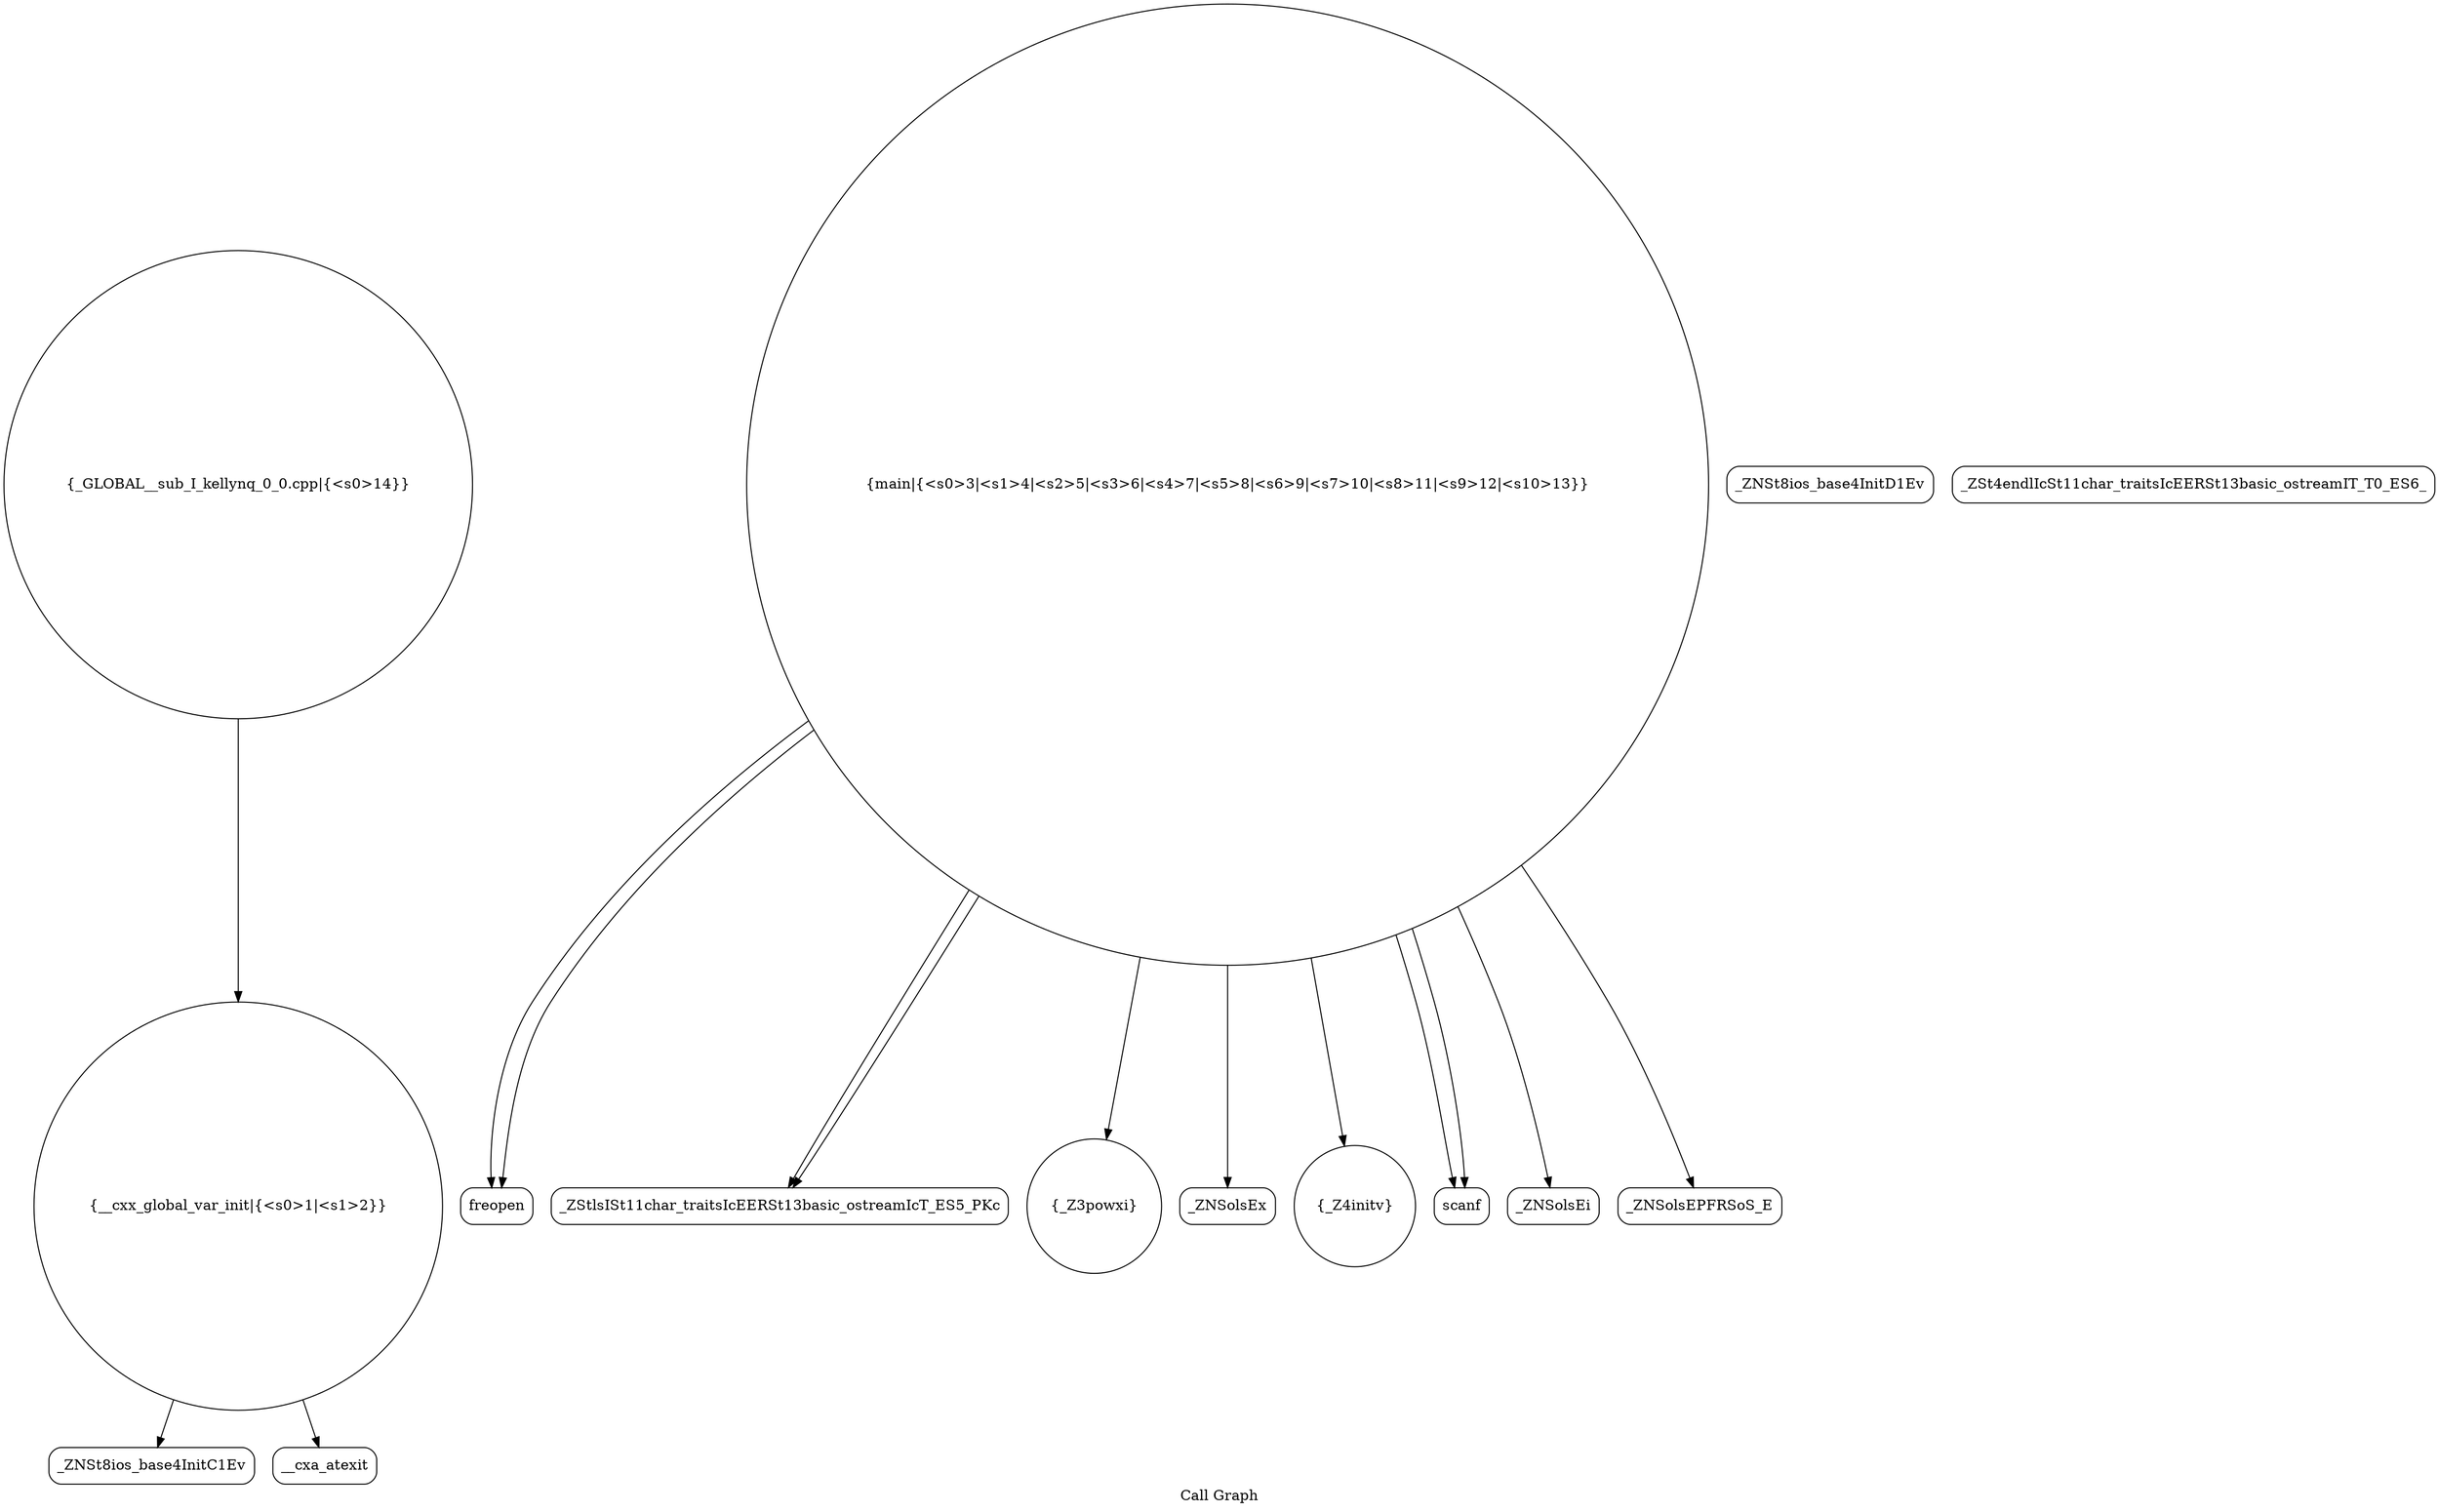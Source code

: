 digraph "Call Graph" {
	label="Call Graph";

	Node0x5653f4ab0290 [shape=record,shape=circle,label="{__cxx_global_var_init|{<s0>1|<s1>2}}"];
	Node0x5653f4ab0290:s0 -> Node0x5653f4ab0720[color=black];
	Node0x5653f4ab0290:s1 -> Node0x5653f4ab0820[color=black];
	Node0x5653f4ab0a20 [shape=record,shape=Mrecord,label="{freopen}"];
	Node0x5653f4ab0da0 [shape=record,shape=circle,label="{_GLOBAL__sub_I_kellynq_0_0.cpp|{<s0>14}}"];
	Node0x5653f4ab0da0:s0 -> Node0x5653f4ab0290[color=black];
	Node0x5653f4ab07a0 [shape=record,shape=Mrecord,label="{_ZNSt8ios_base4InitD1Ev}"];
	Node0x5653f4ab0b20 [shape=record,shape=Mrecord,label="{_ZStlsISt11char_traitsIcEERSt13basic_ostreamIcT_ES5_PKc}"];
	Node0x5653f4ab08a0 [shape=record,shape=circle,label="{_Z3powxi}"];
	Node0x5653f4ab0c20 [shape=record,shape=Mrecord,label="{_ZNSolsEx}"];
	Node0x5653f4ab09a0 [shape=record,shape=circle,label="{main|{<s0>3|<s1>4|<s2>5|<s3>6|<s4>7|<s5>8|<s6>9|<s7>10|<s8>11|<s9>12|<s10>13}}"];
	Node0x5653f4ab09a0:s0 -> Node0x5653f4ab0a20[color=black];
	Node0x5653f4ab09a0:s1 -> Node0x5653f4ab0a20[color=black];
	Node0x5653f4ab09a0:s2 -> Node0x5653f4ab0920[color=black];
	Node0x5653f4ab09a0:s3 -> Node0x5653f4ab0aa0[color=black];
	Node0x5653f4ab09a0:s4 -> Node0x5653f4ab0aa0[color=black];
	Node0x5653f4ab09a0:s5 -> Node0x5653f4ab08a0[color=black];
	Node0x5653f4ab09a0:s6 -> Node0x5653f4ab0b20[color=black];
	Node0x5653f4ab09a0:s7 -> Node0x5653f4ab0ba0[color=black];
	Node0x5653f4ab09a0:s8 -> Node0x5653f4ab0b20[color=black];
	Node0x5653f4ab09a0:s9 -> Node0x5653f4ab0c20[color=black];
	Node0x5653f4ab09a0:s10 -> Node0x5653f4ab0ca0[color=black];
	Node0x5653f4ab0d20 [shape=record,shape=Mrecord,label="{_ZSt4endlIcSt11char_traitsIcEERSt13basic_ostreamIT_T0_ES6_}"];
	Node0x5653f4ab0720 [shape=record,shape=Mrecord,label="{_ZNSt8ios_base4InitC1Ev}"];
	Node0x5653f4ab0aa0 [shape=record,shape=Mrecord,label="{scanf}"];
	Node0x5653f4ab0820 [shape=record,shape=Mrecord,label="{__cxa_atexit}"];
	Node0x5653f4ab0ba0 [shape=record,shape=Mrecord,label="{_ZNSolsEi}"];
	Node0x5653f4ab0920 [shape=record,shape=circle,label="{_Z4initv}"];
	Node0x5653f4ab0ca0 [shape=record,shape=Mrecord,label="{_ZNSolsEPFRSoS_E}"];
}
